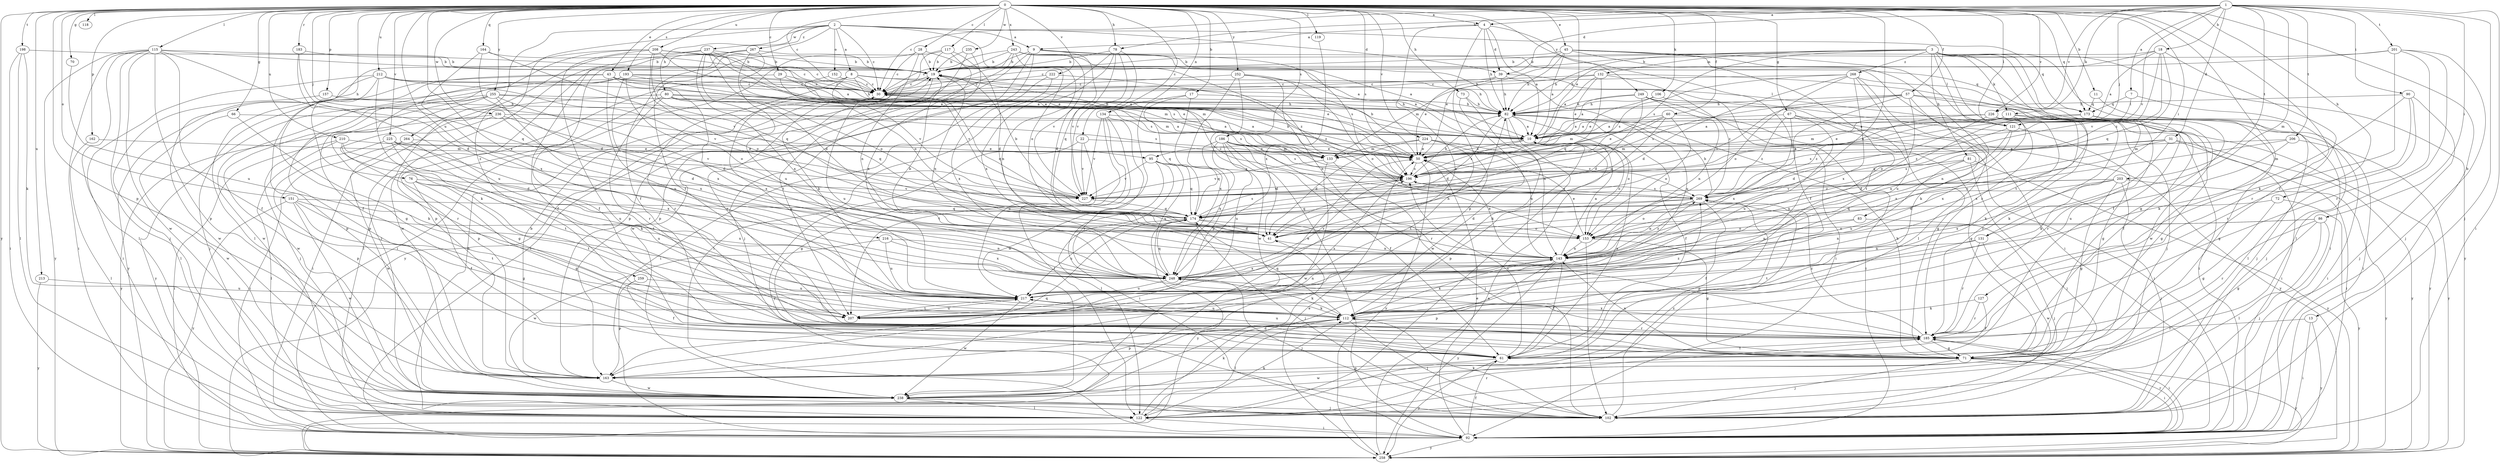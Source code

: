 strict digraph  {
0;
1;
2;
3;
4;
7;
8;
9;
10;
11;
13;
17;
18;
19;
22;
28;
29;
30;
31;
39;
41;
43;
45;
50;
57;
60;
61;
66;
67;
70;
71;
72;
73;
76;
78;
80;
81;
82;
83;
86;
90;
92;
95;
102;
106;
111;
112;
115;
117;
118;
119;
121;
122;
127;
131;
132;
133;
134;
143;
151;
152;
153;
157;
162;
163;
164;
173;
174;
183;
185;
186;
193;
196;
198;
201;
203;
206;
207;
208;
210;
212;
213;
216;
217;
222;
224;
225;
226;
227;
235;
236;
237;
238;
243;
248;
249;
252;
255;
258;
259;
264;
267;
268;
269;
0 -> 4  [label=a];
0 -> 11  [label=b];
0 -> 13  [label=b];
0 -> 17  [label=b];
0 -> 22  [label=c];
0 -> 28  [label=c];
0 -> 29  [label=c];
0 -> 30  [label=c];
0 -> 43  [label=e];
0 -> 45  [label=e];
0 -> 50  [label=e];
0 -> 57  [label=f];
0 -> 60  [label=f];
0 -> 61  [label=f];
0 -> 66  [label=g];
0 -> 67  [label=g];
0 -> 70  [label=g];
0 -> 72  [label=h];
0 -> 73  [label=h];
0 -> 76  [label=h];
0 -> 78  [label=h];
0 -> 83  [label=i];
0 -> 95  [label=j];
0 -> 106  [label=k];
0 -> 115  [label=l];
0 -> 117  [label=l];
0 -> 118  [label=l];
0 -> 119  [label=l];
0 -> 121  [label=l];
0 -> 127  [label=m];
0 -> 134  [label=n];
0 -> 143  [label=n];
0 -> 151  [label=o];
0 -> 157  [label=p];
0 -> 162  [label=p];
0 -> 163  [label=p];
0 -> 164  [label=q];
0 -> 173  [label=q];
0 -> 183  [label=r];
0 -> 186  [label=s];
0 -> 193  [label=s];
0 -> 196  [label=s];
0 -> 198  [label=t];
0 -> 208  [label=u];
0 -> 210  [label=u];
0 -> 212  [label=u];
0 -> 213  [label=u];
0 -> 216  [label=u];
0 -> 222  [label=v];
0 -> 224  [label=v];
0 -> 225  [label=v];
0 -> 226  [label=v];
0 -> 235  [label=w];
0 -> 236  [label=w];
0 -> 243  [label=x];
0 -> 248  [label=x];
0 -> 249  [label=y];
0 -> 252  [label=y];
0 -> 255  [label=y];
0 -> 258  [label=y];
1 -> 4  [label=a];
1 -> 7  [label=a];
1 -> 18  [label=b];
1 -> 30  [label=c];
1 -> 31  [label=d];
1 -> 39  [label=d];
1 -> 78  [label=h];
1 -> 86  [label=i];
1 -> 90  [label=i];
1 -> 92  [label=i];
1 -> 95  [label=j];
1 -> 102  [label=j];
1 -> 111  [label=k];
1 -> 131  [label=m];
1 -> 201  [label=t];
1 -> 203  [label=t];
1 -> 206  [label=t];
1 -> 226  [label=v];
1 -> 227  [label=v];
2 -> 8  [label=a];
2 -> 9  [label=a];
2 -> 30  [label=c];
2 -> 39  [label=d];
2 -> 61  [label=f];
2 -> 80  [label=h];
2 -> 152  [label=o];
2 -> 153  [label=o];
2 -> 173  [label=q];
2 -> 237  [label=w];
2 -> 259  [label=z];
2 -> 264  [label=z];
2 -> 267  [label=z];
3 -> 19  [label=b];
3 -> 61  [label=f];
3 -> 71  [label=g];
3 -> 81  [label=h];
3 -> 82  [label=h];
3 -> 92  [label=i];
3 -> 111  [label=k];
3 -> 121  [label=l];
3 -> 131  [label=m];
3 -> 132  [label=m];
3 -> 196  [label=s];
3 -> 207  [label=t];
3 -> 258  [label=y];
3 -> 268  [label=z];
4 -> 9  [label=a];
4 -> 10  [label=a];
4 -> 39  [label=d];
4 -> 61  [label=f];
4 -> 82  [label=h];
4 -> 163  [label=p];
4 -> 217  [label=u];
7 -> 102  [label=j];
7 -> 121  [label=l];
7 -> 173  [label=q];
8 -> 30  [label=c];
8 -> 50  [label=e];
8 -> 82  [label=h];
8 -> 121  [label=l];
8 -> 122  [label=l];
8 -> 185  [label=r];
8 -> 227  [label=v];
9 -> 19  [label=b];
9 -> 92  [label=i];
9 -> 163  [label=p];
9 -> 173  [label=q];
9 -> 196  [label=s];
9 -> 227  [label=v];
9 -> 238  [label=w];
10 -> 50  [label=e];
10 -> 153  [label=o];
10 -> 163  [label=p];
10 -> 196  [label=s];
11 -> 102  [label=j];
11 -> 173  [label=q];
13 -> 92  [label=i];
13 -> 185  [label=r];
13 -> 258  [label=y];
17 -> 82  [label=h];
17 -> 174  [label=q];
17 -> 238  [label=w];
17 -> 248  [label=x];
18 -> 10  [label=a];
18 -> 19  [label=b];
18 -> 82  [label=h];
18 -> 174  [label=q];
18 -> 185  [label=r];
18 -> 227  [label=v];
18 -> 269  [label=z];
19 -> 30  [label=c];
19 -> 143  [label=n];
19 -> 185  [label=r];
22 -> 50  [label=e];
22 -> 71  [label=g];
22 -> 227  [label=v];
22 -> 258  [label=y];
28 -> 10  [label=a];
28 -> 19  [label=b];
28 -> 30  [label=c];
28 -> 143  [label=n];
28 -> 207  [label=t];
29 -> 10  [label=a];
29 -> 30  [label=c];
29 -> 102  [label=j];
29 -> 227  [label=v];
30 -> 82  [label=h];
30 -> 174  [label=q];
30 -> 217  [label=u];
31 -> 41  [label=d];
31 -> 92  [label=i];
31 -> 112  [label=k];
31 -> 133  [label=m];
31 -> 196  [label=s];
31 -> 258  [label=y];
39 -> 30  [label=c];
39 -> 50  [label=e];
39 -> 82  [label=h];
39 -> 92  [label=i];
39 -> 217  [label=u];
41 -> 143  [label=n];
43 -> 10  [label=a];
43 -> 30  [label=c];
43 -> 50  [label=e];
43 -> 163  [label=p];
43 -> 196  [label=s];
43 -> 217  [label=u];
43 -> 258  [label=y];
45 -> 10  [label=a];
45 -> 19  [label=b];
45 -> 50  [label=e];
45 -> 82  [label=h];
45 -> 92  [label=i];
45 -> 122  [label=l];
45 -> 185  [label=r];
45 -> 207  [label=t];
50 -> 19  [label=b];
50 -> 196  [label=s];
50 -> 258  [label=y];
57 -> 61  [label=f];
57 -> 82  [label=h];
57 -> 92  [label=i];
57 -> 143  [label=n];
57 -> 153  [label=o];
57 -> 196  [label=s];
57 -> 227  [label=v];
57 -> 269  [label=z];
60 -> 10  [label=a];
60 -> 50  [label=e];
60 -> 71  [label=g];
60 -> 153  [label=o];
60 -> 174  [label=q];
60 -> 196  [label=s];
61 -> 10  [label=a];
61 -> 163  [label=p];
61 -> 196  [label=s];
61 -> 258  [label=y];
66 -> 10  [label=a];
66 -> 112  [label=k];
66 -> 238  [label=w];
67 -> 10  [label=a];
67 -> 92  [label=i];
67 -> 217  [label=u];
67 -> 248  [label=x];
67 -> 258  [label=y];
67 -> 269  [label=z];
70 -> 217  [label=u];
71 -> 82  [label=h];
71 -> 92  [label=i];
71 -> 102  [label=j];
71 -> 143  [label=n];
71 -> 238  [label=w];
71 -> 258  [label=y];
72 -> 71  [label=g];
72 -> 174  [label=q];
72 -> 258  [label=y];
73 -> 82  [label=h];
73 -> 143  [label=n];
73 -> 238  [label=w];
76 -> 61  [label=f];
76 -> 71  [label=g];
76 -> 207  [label=t];
76 -> 217  [label=u];
76 -> 227  [label=v];
78 -> 19  [label=b];
78 -> 41  [label=d];
78 -> 92  [label=i];
78 -> 174  [label=q];
78 -> 227  [label=v];
78 -> 248  [label=x];
80 -> 82  [label=h];
80 -> 92  [label=i];
80 -> 133  [label=m];
80 -> 163  [label=p];
80 -> 174  [label=q];
80 -> 185  [label=r];
80 -> 196  [label=s];
80 -> 248  [label=x];
81 -> 102  [label=j];
81 -> 143  [label=n];
81 -> 196  [label=s];
81 -> 217  [label=u];
81 -> 258  [label=y];
82 -> 10  [label=a];
82 -> 41  [label=d];
82 -> 61  [label=f];
82 -> 112  [label=k];
82 -> 122  [label=l];
82 -> 153  [label=o];
83 -> 102  [label=j];
83 -> 143  [label=n];
83 -> 153  [label=o];
86 -> 71  [label=g];
86 -> 102  [label=j];
86 -> 122  [label=l];
86 -> 143  [label=n];
86 -> 153  [label=o];
86 -> 185  [label=r];
90 -> 82  [label=h];
90 -> 102  [label=j];
90 -> 112  [label=k];
90 -> 122  [label=l];
90 -> 185  [label=r];
92 -> 50  [label=e];
92 -> 61  [label=f];
92 -> 185  [label=r];
92 -> 258  [label=y];
95 -> 92  [label=i];
95 -> 122  [label=l];
95 -> 174  [label=q];
95 -> 196  [label=s];
95 -> 227  [label=v];
95 -> 248  [label=x];
102 -> 112  [label=k];
102 -> 269  [label=z];
106 -> 50  [label=e];
106 -> 82  [label=h];
106 -> 92  [label=i];
111 -> 10  [label=a];
111 -> 50  [label=e];
111 -> 71  [label=g];
111 -> 92  [label=i];
111 -> 112  [label=k];
111 -> 133  [label=m];
111 -> 196  [label=s];
111 -> 248  [label=x];
112 -> 30  [label=c];
112 -> 102  [label=j];
112 -> 122  [label=l];
112 -> 163  [label=p];
112 -> 174  [label=q];
112 -> 185  [label=r];
112 -> 217  [label=u];
112 -> 269  [label=z];
115 -> 19  [label=b];
115 -> 30  [label=c];
115 -> 41  [label=d];
115 -> 61  [label=f];
115 -> 92  [label=i];
115 -> 102  [label=j];
115 -> 122  [label=l];
115 -> 163  [label=p];
115 -> 238  [label=w];
115 -> 258  [label=y];
117 -> 19  [label=b];
117 -> 41  [label=d];
117 -> 92  [label=i];
117 -> 112  [label=k];
117 -> 248  [label=x];
119 -> 248  [label=x];
121 -> 71  [label=g];
121 -> 143  [label=n];
121 -> 248  [label=x];
121 -> 269  [label=z];
122 -> 19  [label=b];
122 -> 41  [label=d];
122 -> 92  [label=i];
122 -> 112  [label=k];
122 -> 185  [label=r];
127 -> 61  [label=f];
127 -> 112  [label=k];
127 -> 185  [label=r];
131 -> 143  [label=n];
131 -> 185  [label=r];
131 -> 207  [label=t];
131 -> 238  [label=w];
132 -> 10  [label=a];
132 -> 30  [label=c];
132 -> 50  [label=e];
132 -> 102  [label=j];
132 -> 133  [label=m];
132 -> 174  [label=q];
132 -> 269  [label=z];
133 -> 102  [label=j];
133 -> 227  [label=v];
133 -> 238  [label=w];
134 -> 10  [label=a];
134 -> 122  [label=l];
134 -> 185  [label=r];
134 -> 207  [label=t];
134 -> 217  [label=u];
134 -> 227  [label=v];
143 -> 10  [label=a];
143 -> 19  [label=b];
143 -> 50  [label=e];
143 -> 61  [label=f];
143 -> 112  [label=k];
143 -> 163  [label=p];
143 -> 248  [label=x];
143 -> 258  [label=y];
143 -> 269  [label=z];
151 -> 71  [label=g];
151 -> 174  [label=q];
151 -> 207  [label=t];
151 -> 238  [label=w];
151 -> 248  [label=x];
151 -> 258  [label=y];
152 -> 30  [label=c];
152 -> 133  [label=m];
153 -> 50  [label=e];
153 -> 71  [label=g];
153 -> 102  [label=j];
153 -> 143  [label=n];
157 -> 82  [label=h];
157 -> 122  [label=l];
162 -> 122  [label=l];
162 -> 133  [label=m];
163 -> 19  [label=b];
163 -> 174  [label=q];
163 -> 238  [label=w];
164 -> 19  [label=b];
164 -> 41  [label=d];
164 -> 227  [label=v];
164 -> 248  [label=x];
173 -> 10  [label=a];
173 -> 71  [label=g];
173 -> 174  [label=q];
173 -> 185  [label=r];
174 -> 41  [label=d];
174 -> 102  [label=j];
174 -> 153  [label=o];
174 -> 196  [label=s];
174 -> 217  [label=u];
174 -> 258  [label=y];
183 -> 19  [label=b];
183 -> 174  [label=q];
183 -> 217  [label=u];
185 -> 61  [label=f];
185 -> 71  [label=g];
185 -> 92  [label=i];
185 -> 217  [label=u];
185 -> 248  [label=x];
185 -> 269  [label=z];
186 -> 41  [label=d];
186 -> 50  [label=e];
186 -> 61  [label=f];
186 -> 92  [label=i];
186 -> 133  [label=m];
186 -> 174  [label=q];
186 -> 185  [label=r];
186 -> 196  [label=s];
186 -> 217  [label=u];
186 -> 248  [label=x];
193 -> 30  [label=c];
193 -> 82  [label=h];
193 -> 133  [label=m];
193 -> 153  [label=o];
193 -> 163  [label=p];
193 -> 238  [label=w];
193 -> 248  [label=x];
196 -> 19  [label=b];
196 -> 82  [label=h];
196 -> 227  [label=v];
196 -> 269  [label=z];
198 -> 19  [label=b];
198 -> 92  [label=i];
198 -> 112  [label=k];
198 -> 122  [label=l];
201 -> 19  [label=b];
201 -> 30  [label=c];
201 -> 102  [label=j];
201 -> 112  [label=k];
201 -> 122  [label=l];
201 -> 185  [label=r];
203 -> 41  [label=d];
203 -> 71  [label=g];
203 -> 102  [label=j];
203 -> 227  [label=v];
203 -> 248  [label=x];
203 -> 258  [label=y];
203 -> 269  [label=z];
206 -> 50  [label=e];
206 -> 153  [label=o];
206 -> 217  [label=u];
206 -> 258  [label=y];
207 -> 50  [label=e];
207 -> 196  [label=s];
207 -> 217  [label=u];
208 -> 10  [label=a];
208 -> 19  [label=b];
208 -> 30  [label=c];
208 -> 50  [label=e];
208 -> 61  [label=f];
208 -> 122  [label=l];
208 -> 153  [label=o];
208 -> 174  [label=q];
208 -> 207  [label=t];
210 -> 41  [label=d];
210 -> 50  [label=e];
210 -> 92  [label=i];
210 -> 122  [label=l];
210 -> 217  [label=u];
212 -> 10  [label=a];
212 -> 30  [label=c];
212 -> 71  [label=g];
212 -> 92  [label=i];
212 -> 112  [label=k];
212 -> 227  [label=v];
212 -> 238  [label=w];
213 -> 217  [label=u];
213 -> 258  [label=y];
216 -> 143  [label=n];
216 -> 217  [label=u];
216 -> 238  [label=w];
216 -> 248  [label=x];
217 -> 112  [label=k];
217 -> 143  [label=n];
217 -> 207  [label=t];
217 -> 238  [label=w];
222 -> 30  [label=c];
222 -> 92  [label=i];
222 -> 248  [label=x];
222 -> 269  [label=z];
224 -> 41  [label=d];
224 -> 50  [label=e];
224 -> 133  [label=m];
224 -> 143  [label=n];
224 -> 207  [label=t];
224 -> 269  [label=z];
225 -> 50  [label=e];
225 -> 112  [label=k];
225 -> 163  [label=p];
225 -> 207  [label=t];
225 -> 248  [label=x];
226 -> 10  [label=a];
226 -> 41  [label=d];
226 -> 92  [label=i];
226 -> 112  [label=k];
226 -> 133  [label=m];
226 -> 185  [label=r];
226 -> 248  [label=x];
226 -> 258  [label=y];
226 -> 269  [label=z];
227 -> 19  [label=b];
227 -> 174  [label=q];
235 -> 19  [label=b];
235 -> 102  [label=j];
235 -> 207  [label=t];
236 -> 10  [label=a];
236 -> 41  [label=d];
236 -> 71  [label=g];
236 -> 227  [label=v];
236 -> 258  [label=y];
237 -> 19  [label=b];
237 -> 41  [label=d];
237 -> 50  [label=e];
237 -> 61  [label=f];
237 -> 153  [label=o];
237 -> 196  [label=s];
237 -> 238  [label=w];
237 -> 248  [label=x];
238 -> 102  [label=j];
238 -> 112  [label=k];
238 -> 122  [label=l];
243 -> 10  [label=a];
243 -> 19  [label=b];
243 -> 30  [label=c];
243 -> 82  [label=h];
243 -> 143  [label=n];
243 -> 163  [label=p];
243 -> 227  [label=v];
243 -> 258  [label=y];
243 -> 269  [label=z];
248 -> 82  [label=h];
248 -> 102  [label=j];
248 -> 112  [label=k];
248 -> 174  [label=q];
248 -> 196  [label=s];
248 -> 217  [label=u];
249 -> 10  [label=a];
249 -> 41  [label=d];
249 -> 71  [label=g];
249 -> 82  [label=h];
249 -> 92  [label=i];
249 -> 143  [label=n];
252 -> 10  [label=a];
252 -> 30  [label=c];
252 -> 143  [label=n];
252 -> 153  [label=o];
252 -> 163  [label=p];
252 -> 238  [label=w];
255 -> 41  [label=d];
255 -> 82  [label=h];
255 -> 102  [label=j];
255 -> 185  [label=r];
255 -> 196  [label=s];
255 -> 238  [label=w];
255 -> 248  [label=x];
255 -> 258  [label=y];
258 -> 10  [label=a];
258 -> 50  [label=e];
259 -> 61  [label=f];
259 -> 163  [label=p];
259 -> 217  [label=u];
264 -> 50  [label=e];
264 -> 92  [label=i];
264 -> 207  [label=t];
264 -> 238  [label=w];
267 -> 19  [label=b];
267 -> 61  [label=f];
267 -> 102  [label=j];
267 -> 153  [label=o];
267 -> 163  [label=p];
267 -> 217  [label=u];
268 -> 30  [label=c];
268 -> 41  [label=d];
268 -> 112  [label=k];
268 -> 153  [label=o];
268 -> 196  [label=s];
268 -> 217  [label=u];
268 -> 238  [label=w];
268 -> 248  [label=x];
269 -> 30  [label=c];
269 -> 41  [label=d];
269 -> 61  [label=f];
269 -> 82  [label=h];
269 -> 143  [label=n];
269 -> 153  [label=o];
269 -> 163  [label=p];
269 -> 174  [label=q];
269 -> 196  [label=s];
}
